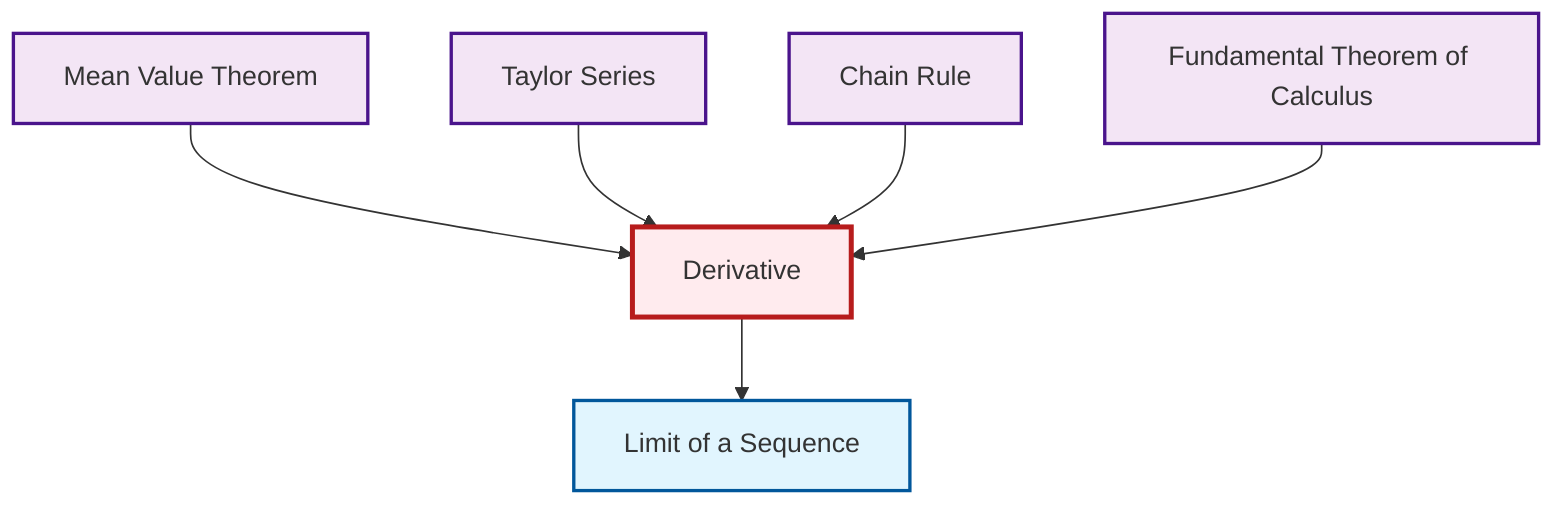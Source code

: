 graph TD
    classDef definition fill:#e1f5fe,stroke:#01579b,stroke-width:2px
    classDef theorem fill:#f3e5f5,stroke:#4a148c,stroke-width:2px
    classDef axiom fill:#fff3e0,stroke:#e65100,stroke-width:2px
    classDef example fill:#e8f5e9,stroke:#1b5e20,stroke-width:2px
    classDef current fill:#ffebee,stroke:#b71c1c,stroke-width:3px
    thm-taylor-series["Taylor Series"]:::theorem
    thm-chain-rule["Chain Rule"]:::theorem
    thm-mean-value["Mean Value Theorem"]:::theorem
    thm-fundamental-calculus["Fundamental Theorem of Calculus"]:::theorem
    def-derivative["Derivative"]:::definition
    def-limit["Limit of a Sequence"]:::definition
    thm-mean-value --> def-derivative
    thm-taylor-series --> def-derivative
    def-derivative --> def-limit
    thm-chain-rule --> def-derivative
    thm-fundamental-calculus --> def-derivative
    class def-derivative current